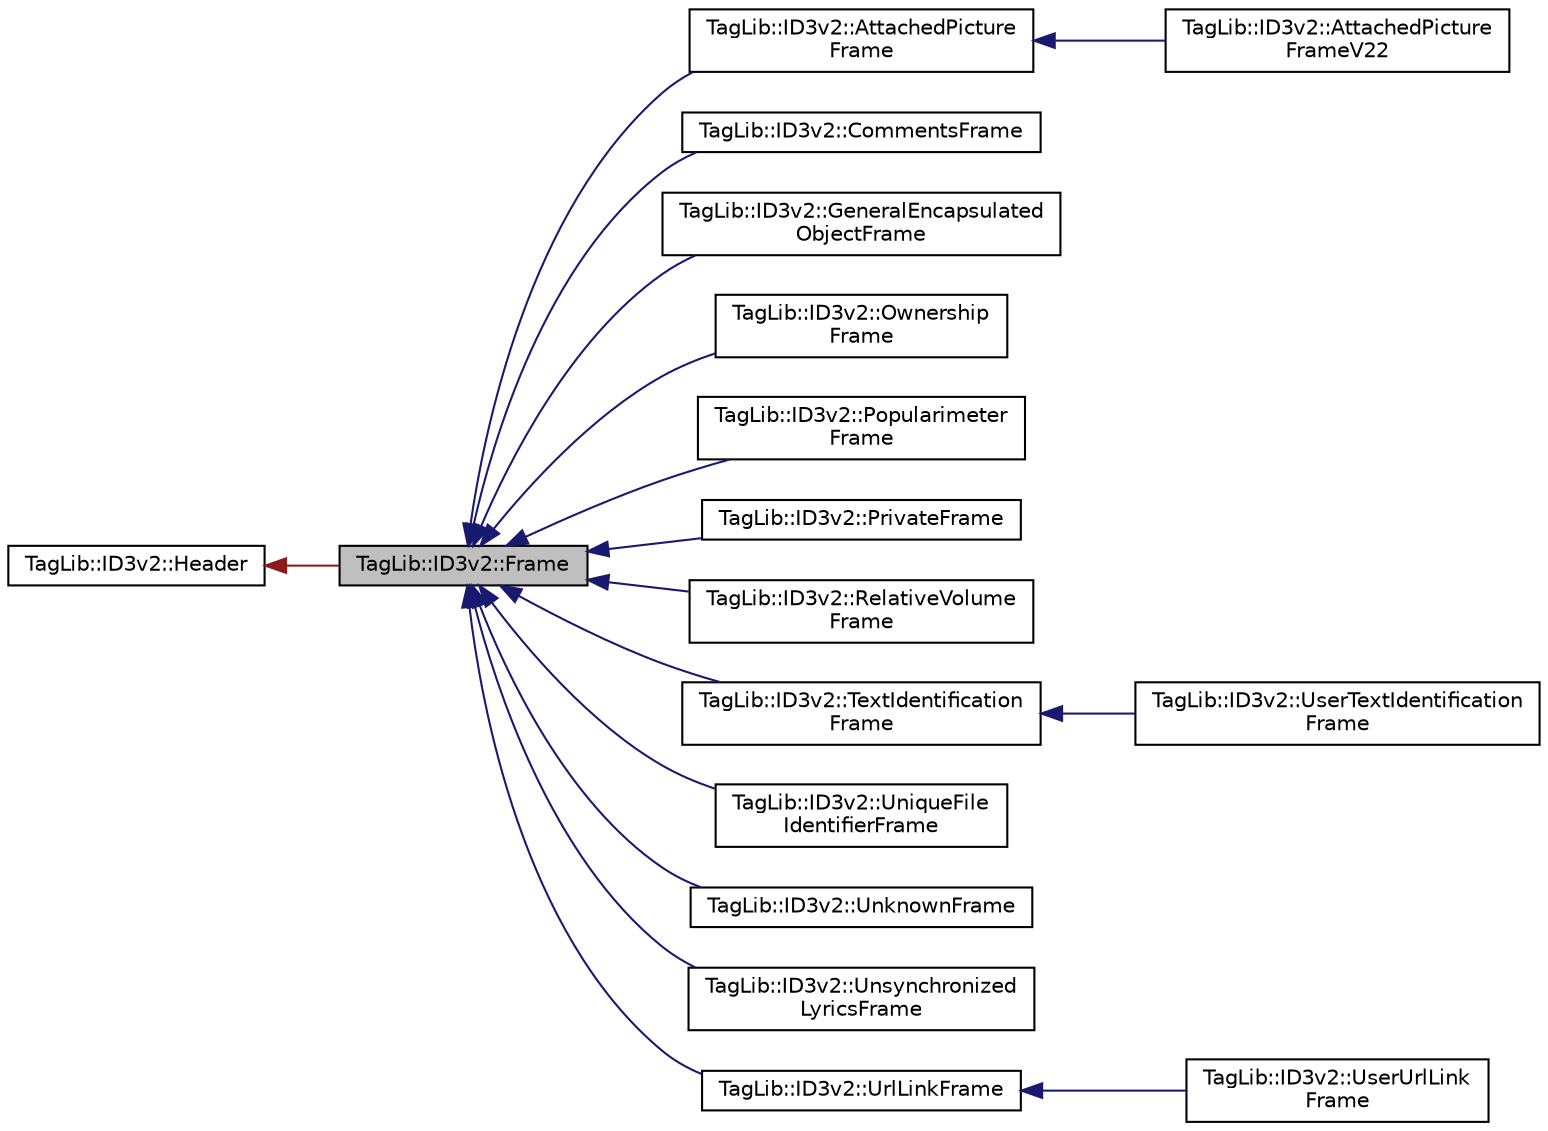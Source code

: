 digraph "TagLib::ID3v2::Frame"
{
  edge [fontname="Helvetica",fontsize="10",labelfontname="Helvetica",labelfontsize="10"];
  node [fontname="Helvetica",fontsize="10",shape=record];
  rankdir="LR";
  Node1 [label="TagLib::ID3v2::Frame",height=0.2,width=0.4,color="black", fillcolor="grey75", style="filled" fontcolor="black"];
  Node2 -> Node1 [dir="back",color="firebrick4",fontsize="10",style="solid",fontname="Helvetica"];
  Node2 [label="TagLib::ID3v2::Header",height=0.2,width=0.4,color="black", fillcolor="white", style="filled",URL="$class_tag_lib_1_1_i_d3v2_1_1_header.html",tooltip="An implementation of ID3v2 headers. "];
  Node1 -> Node3 [dir="back",color="midnightblue",fontsize="10",style="solid",fontname="Helvetica"];
  Node3 [label="TagLib::ID3v2::AttachedPicture\lFrame",height=0.2,width=0.4,color="black", fillcolor="white", style="filled",URL="$class_tag_lib_1_1_i_d3v2_1_1_attached_picture_frame.html",tooltip="An ID3v2 attached picture frame implementation. "];
  Node3 -> Node4 [dir="back",color="midnightblue",fontsize="10",style="solid",fontname="Helvetica"];
  Node4 [label="TagLib::ID3v2::AttachedPicture\lFrameV22",height=0.2,width=0.4,color="black", fillcolor="white", style="filled",URL="$class_tag_lib_1_1_i_d3v2_1_1_attached_picture_frame_v22.html",tooltip="support for ID3v2.2 PIC frames "];
  Node1 -> Node5 [dir="back",color="midnightblue",fontsize="10",style="solid",fontname="Helvetica"];
  Node5 [label="TagLib::ID3v2::CommentsFrame",height=0.2,width=0.4,color="black", fillcolor="white", style="filled",URL="$class_tag_lib_1_1_i_d3v2_1_1_comments_frame.html",tooltip="An implementation of ID3v2 comments. "];
  Node1 -> Node6 [dir="back",color="midnightblue",fontsize="10",style="solid",fontname="Helvetica"];
  Node6 [label="TagLib::ID3v2::GeneralEncapsulated\lObjectFrame",height=0.2,width=0.4,color="black", fillcolor="white", style="filled",URL="$class_tag_lib_1_1_i_d3v2_1_1_general_encapsulated_object_frame.html",tooltip="An ID3v2 general encapsulated object frame implementation. "];
  Node1 -> Node7 [dir="back",color="midnightblue",fontsize="10",style="solid",fontname="Helvetica"];
  Node7 [label="TagLib::ID3v2::Ownership\lFrame",height=0.2,width=0.4,color="black", fillcolor="white", style="filled",URL="$class_tag_lib_1_1_i_d3v2_1_1_ownership_frame.html",tooltip="An implementation of ID3v2 &quot;ownership&quot;. "];
  Node1 -> Node8 [dir="back",color="midnightblue",fontsize="10",style="solid",fontname="Helvetica"];
  Node8 [label="TagLib::ID3v2::Popularimeter\lFrame",height=0.2,width=0.4,color="black", fillcolor="white", style="filled",URL="$class_tag_lib_1_1_i_d3v2_1_1_popularimeter_frame.html",tooltip="An implementation of ID3v2 &quot;popularimeter&quot;. "];
  Node1 -> Node9 [dir="back",color="midnightblue",fontsize="10",style="solid",fontname="Helvetica"];
  Node9 [label="TagLib::ID3v2::PrivateFrame",height=0.2,width=0.4,color="black", fillcolor="white", style="filled",URL="$class_tag_lib_1_1_i_d3v2_1_1_private_frame.html",tooltip="An implementation of ID3v2 privateframe. "];
  Node1 -> Node10 [dir="back",color="midnightblue",fontsize="10",style="solid",fontname="Helvetica"];
  Node10 [label="TagLib::ID3v2::RelativeVolume\lFrame",height=0.2,width=0.4,color="black", fillcolor="white", style="filled",URL="$class_tag_lib_1_1_i_d3v2_1_1_relative_volume_frame.html",tooltip="An ID3v2 relative volume adjustment frame implementation. "];
  Node1 -> Node11 [dir="back",color="midnightblue",fontsize="10",style="solid",fontname="Helvetica"];
  Node11 [label="TagLib::ID3v2::TextIdentification\lFrame",height=0.2,width=0.4,color="black", fillcolor="white", style="filled",URL="$class_tag_lib_1_1_i_d3v2_1_1_text_identification_frame.html",tooltip="An ID3v2 text identification frame implementation. "];
  Node11 -> Node12 [dir="back",color="midnightblue",fontsize="10",style="solid",fontname="Helvetica"];
  Node12 [label="TagLib::ID3v2::UserTextIdentification\lFrame",height=0.2,width=0.4,color="black", fillcolor="white", style="filled",URL="$class_tag_lib_1_1_i_d3v2_1_1_user_text_identification_frame.html",tooltip="An ID3v2 custom text identification frame implementationx. "];
  Node1 -> Node13 [dir="back",color="midnightblue",fontsize="10",style="solid",fontname="Helvetica"];
  Node13 [label="TagLib::ID3v2::UniqueFile\lIdentifierFrame",height=0.2,width=0.4,color="black", fillcolor="white", style="filled",URL="$class_tag_lib_1_1_i_d3v2_1_1_unique_file_identifier_frame.html",tooltip="An implementation of ID3v2 unique identifier frames. "];
  Node1 -> Node14 [dir="back",color="midnightblue",fontsize="10",style="solid",fontname="Helvetica"];
  Node14 [label="TagLib::ID3v2::UnknownFrame",height=0.2,width=0.4,color="black", fillcolor="white", style="filled",URL="$class_tag_lib_1_1_i_d3v2_1_1_unknown_frame.html",tooltip="A frame type unknown to TagLib. "];
  Node1 -> Node15 [dir="back",color="midnightblue",fontsize="10",style="solid",fontname="Helvetica"];
  Node15 [label="TagLib::ID3v2::Unsynchronized\lLyricsFrame",height=0.2,width=0.4,color="black", fillcolor="white", style="filled",URL="$class_tag_lib_1_1_i_d3v2_1_1_unsynchronized_lyrics_frame.html",tooltip="ID3v2 unsynchronized lyrics frame. "];
  Node1 -> Node16 [dir="back",color="midnightblue",fontsize="10",style="solid",fontname="Helvetica"];
  Node16 [label="TagLib::ID3v2::UrlLinkFrame",height=0.2,width=0.4,color="black", fillcolor="white", style="filled",URL="$class_tag_lib_1_1_i_d3v2_1_1_url_link_frame.html",tooltip="ID3v2 URL frame. "];
  Node16 -> Node17 [dir="back",color="midnightblue",fontsize="10",style="solid",fontname="Helvetica"];
  Node17 [label="TagLib::ID3v2::UserUrlLink\lFrame",height=0.2,width=0.4,color="black", fillcolor="white", style="filled",URL="$class_tag_lib_1_1_i_d3v2_1_1_user_url_link_frame.html",tooltip="ID3v2 User defined URL frame. "];
}
